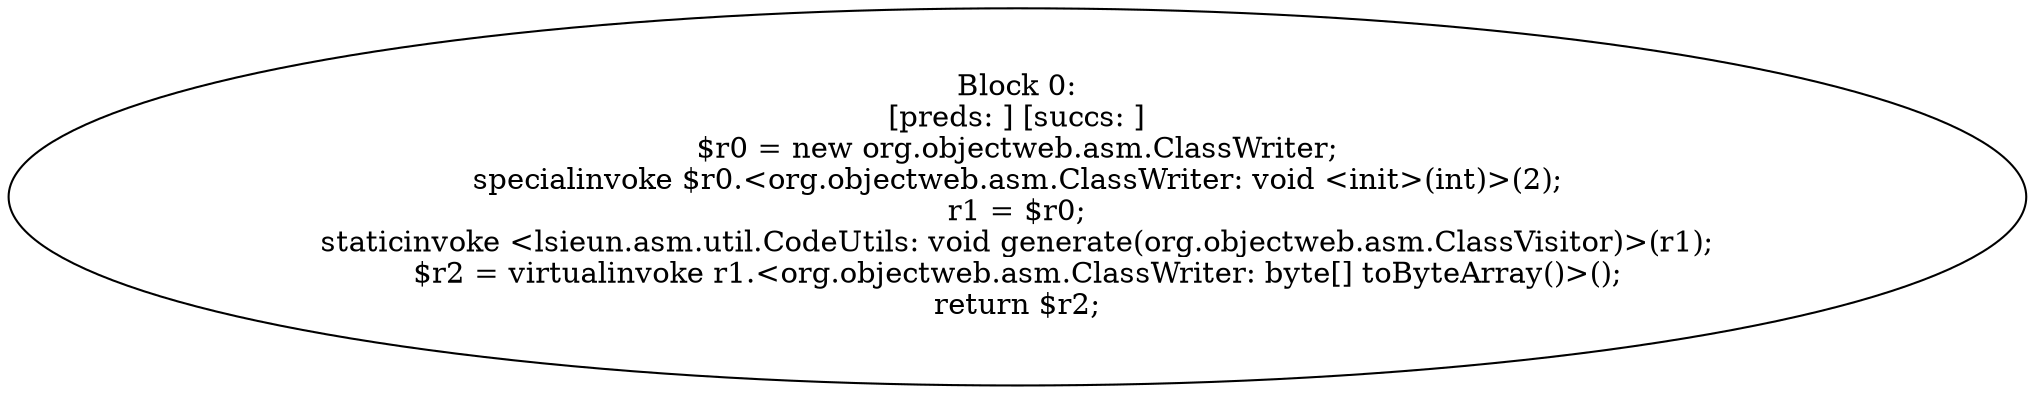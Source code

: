 digraph "unitGraph" {
    "Block 0:
[preds: ] [succs: ]
$r0 = new org.objectweb.asm.ClassWriter;
specialinvoke $r0.<org.objectweb.asm.ClassWriter: void <init>(int)>(2);
r1 = $r0;
staticinvoke <lsieun.asm.util.CodeUtils: void generate(org.objectweb.asm.ClassVisitor)>(r1);
$r2 = virtualinvoke r1.<org.objectweb.asm.ClassWriter: byte[] toByteArray()>();
return $r2;
"
}
